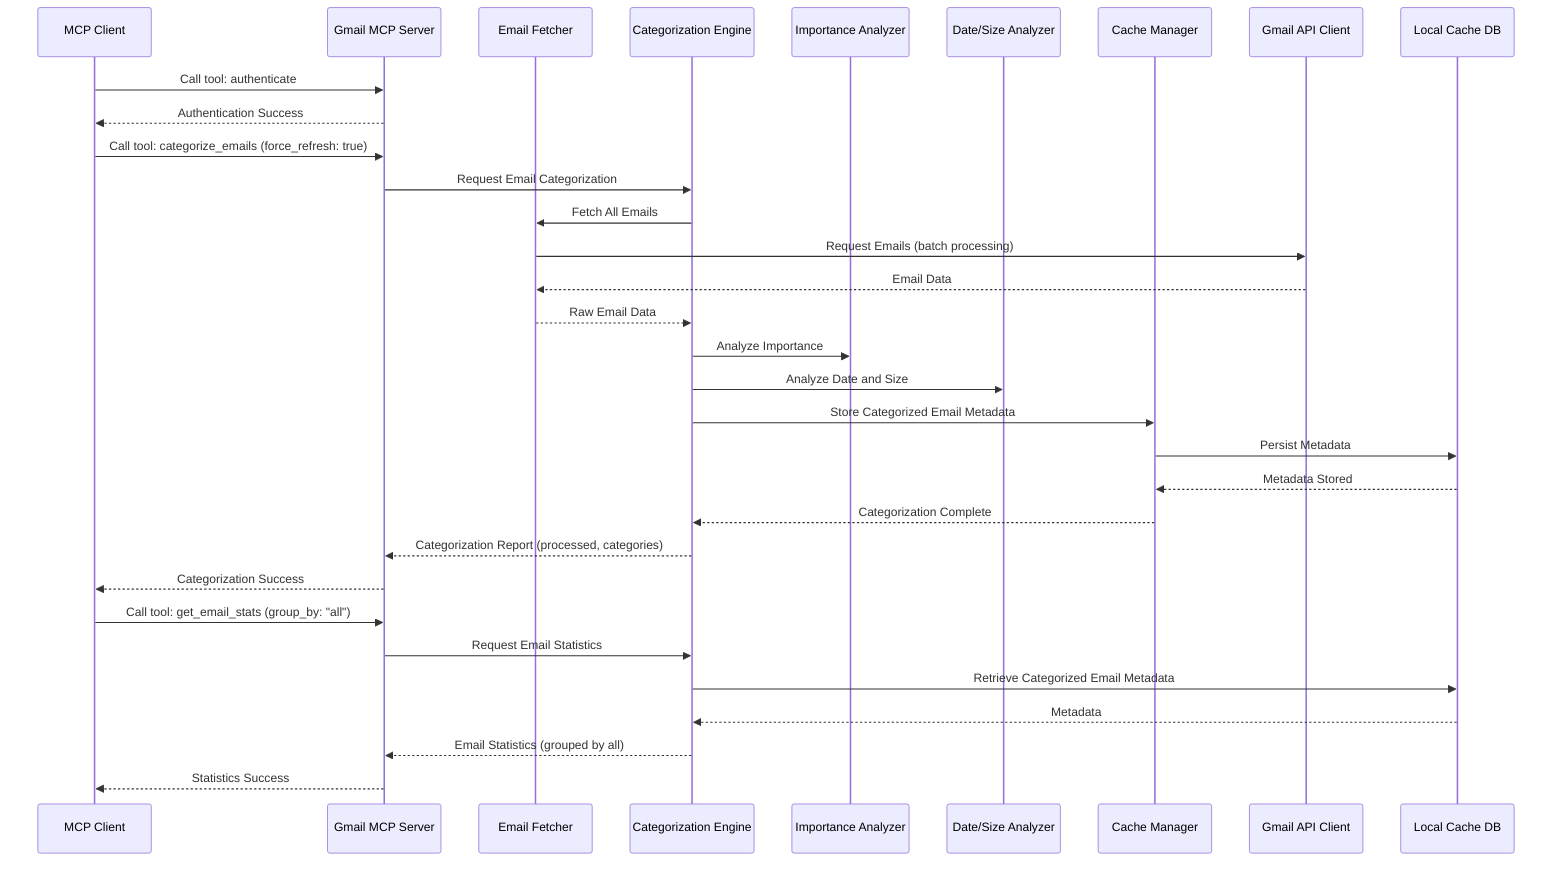 sequenceDiagram
    participant Client as MCP Client
    participant Server as Gmail MCP Server
    participant EmailFetcher as Email Fetcher
    participant CategorizationEngine as Categorization Engine
    participant ImportanceAnalyzer as Importance Analyzer
    participant DateSizeAnalyzer as Date/Size Analyzer
    participant CacheManager as Cache Manager
    participant GmailAPI as Gmail API Client
    participant LocalCacheDB as Local Cache DB

    Client->>Server: Call tool: authenticate
    Server-->>Client: Authentication Success

    Client->>Server: Call tool: categorize_emails (force_refresh: true)
    Server->>CategorizationEngine: Request Email Categorization
    CategorizationEngine->>EmailFetcher: Fetch All Emails
    EmailFetcher->>GmailAPI: Request Emails (batch processing)
    GmailAPI-->>EmailFetcher: Email Data
    EmailFetcher-->>CategorizationEngine: Raw Email Data
    CategorizationEngine->>ImportanceAnalyzer: Analyze Importance
    CategorizationEngine->>DateSizeAnalyzer: Analyze Date and Size
    CategorizationEngine->>CacheManager: Store Categorized Email Metadata
    CacheManager->>LocalCacheDB: Persist Metadata
    LocalCacheDB-->>CacheManager: Metadata Stored
    CacheManager-->>CategorizationEngine: Categorization Complete
    CategorizationEngine-->>Server: Categorization Report (processed, categories)
    Server-->>Client: Categorization Success

    Client->>Server: Call tool: get_email_stats (group_by: "all")
    Server->>CategorizationEngine: Request Email Statistics
    CategorizationEngine->>LocalCacheDB: Retrieve Categorized Email Metadata
    LocalCacheDB-->>CategorizationEngine: Metadata
    CategorizationEngine-->>Server: Email Statistics (grouped by all)
    Server-->>Client: Statistics Success